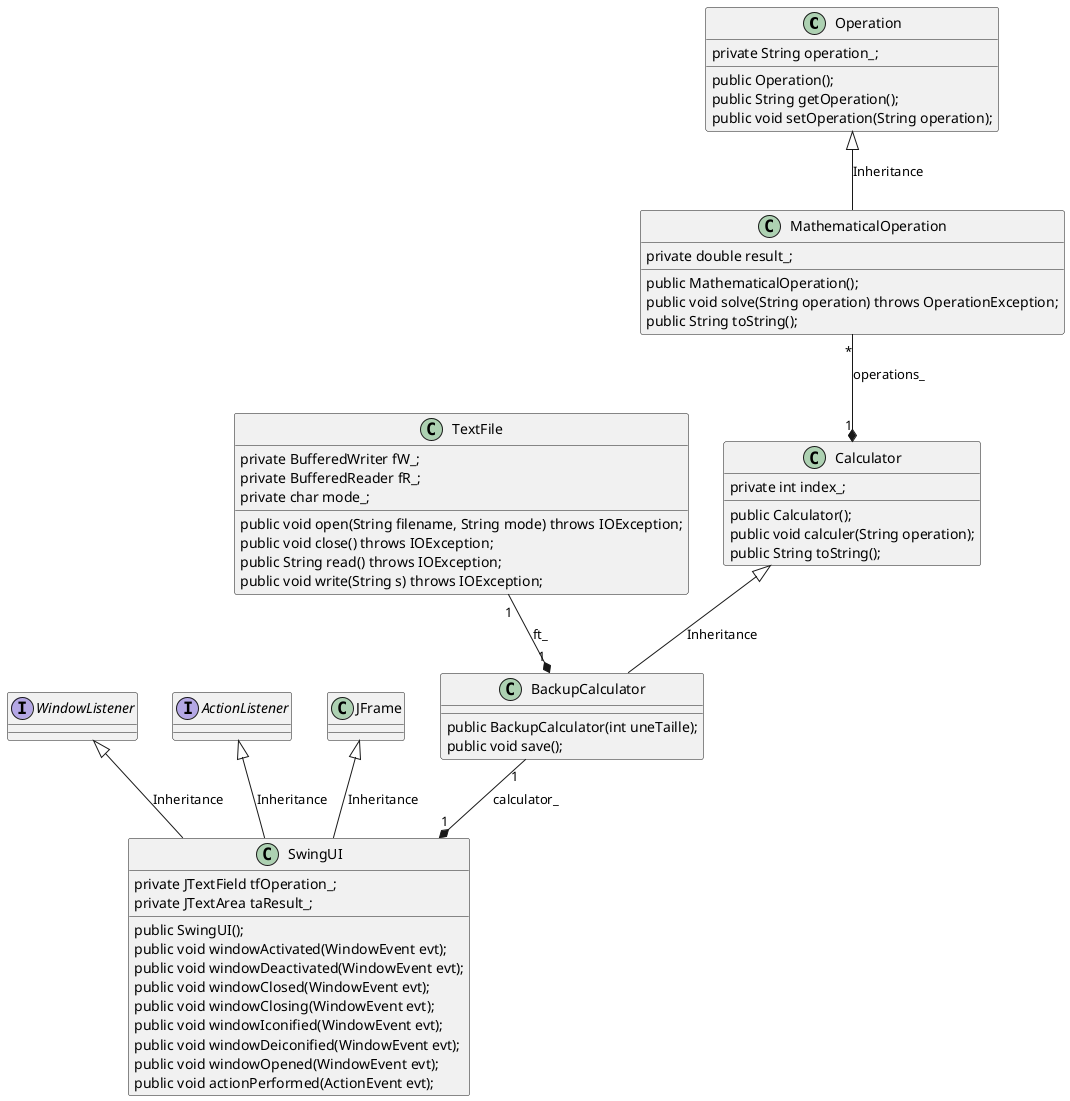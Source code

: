 @startuml

class Operation {
    private String operation_;

    public Operation(); 
    public String getOperation();
    public void setOperation(String operation);
}

class MathematicalOperation {
    private double result_;

    public MathematicalOperation();
    public void solve(String operation) throws OperationException;
    public String toString();
} 

class Calculator {
    private int index_;

    public Calculator();
    public void calculer(String operation);
    public String toString();
} 

class BackupCalculator {
    public BackupCalculator(int uneTaille);
    public void save();
}

interface WindowListener {
}

interface ActionListener{
}

class JFrame {
}

class SwingUI {
    private JTextField tfOperation_;
    private JTextArea taResult_;

    public SwingUI();
    public void windowActivated(WindowEvent evt);
    public void windowDeactivated(WindowEvent evt);
    public void windowClosed(WindowEvent evt);
    public void windowClosing(WindowEvent evt);
    public void windowIconified(WindowEvent evt);
    public void windowDeiconified(WindowEvent evt);
    public void windowOpened(WindowEvent evt);
    public void actionPerformed(ActionEvent evt);
} 

class TextFile {
    private BufferedWriter fW_;
    private BufferedReader fR_;
    private char mode_;

    public void open(String filename, String mode) throws IOException;
    public void close() throws IOException;
    public String read() throws IOException;
    public void write(String s) throws IOException;
}

Operation <|-down- MathematicalOperation: Inheritance
Calculator "1" *-up- "*" MathematicalOperation: operations_
BackupCalculator "1" *-up- "1" TextFile: ft_
Calculator <|-down- BackupCalculator: Inheritance
SwingUI "1" *-up- "1" BackupCalculator: calculator_
JFrame <|-down- SwingUI: Inheritance
WindowListener <|-down- SwingUI: Inheritance
ActionListener <|-down- SwingUI: Inheritance

@enduml
